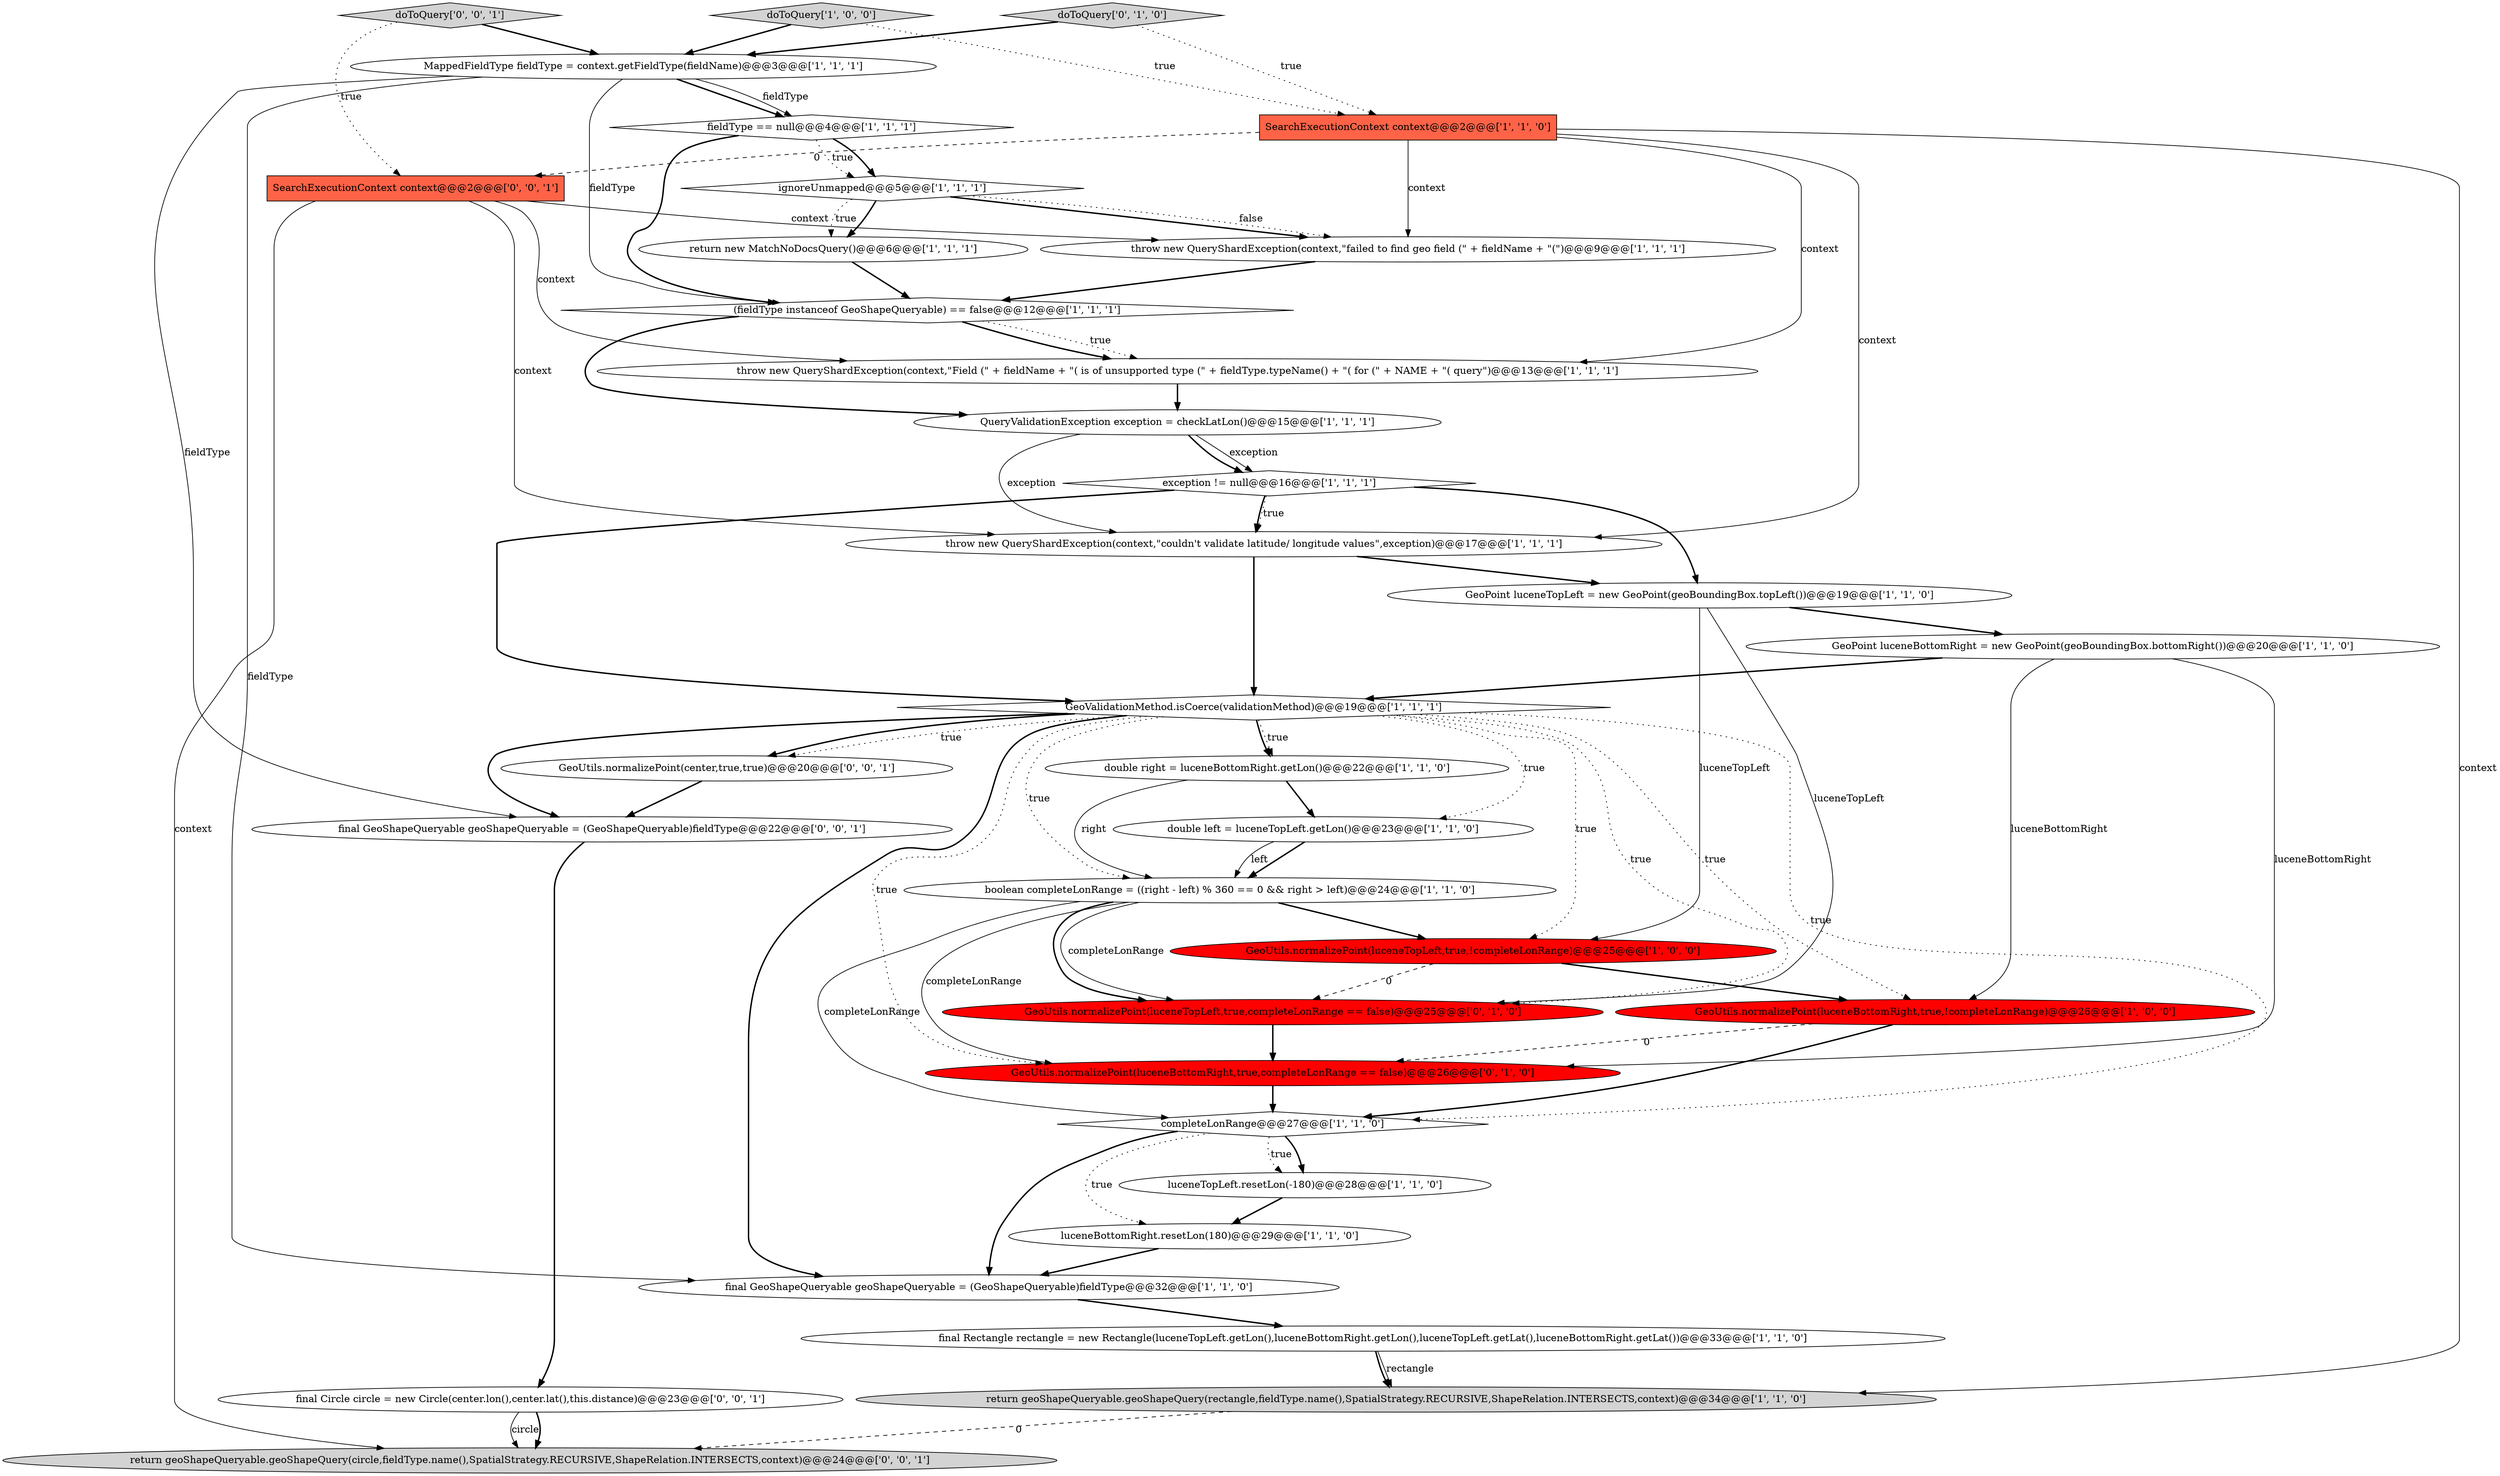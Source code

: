 digraph {
17 [style = filled, label = "final GeoShapeQueryable geoShapeQueryable = (GeoShapeQueryable)fieldType@@@32@@@['1', '1', '0']", fillcolor = white, shape = ellipse image = "AAA0AAABBB1BBB"];
6 [style = filled, label = "boolean completeLonRange = ((right - left) % 360 == 0 && right > left)@@@24@@@['1', '1', '0']", fillcolor = white, shape = ellipse image = "AAA0AAABBB1BBB"];
14 [style = filled, label = "double left = luceneTopLeft.getLon()@@@23@@@['1', '1', '0']", fillcolor = white, shape = ellipse image = "AAA0AAABBB1BBB"];
22 [style = filled, label = "throw new QueryShardException(context,\"Field (\" + fieldName + \"( is of unsupported type (\" + fieldType.typeName() + \"( for (\" + NAME + \"( query\")@@@13@@@['1', '1', '1']", fillcolor = white, shape = ellipse image = "AAA0AAABBB1BBB"];
20 [style = filled, label = "ignoreUnmapped@@@5@@@['1', '1', '1']", fillcolor = white, shape = diamond image = "AAA0AAABBB1BBB"];
25 [style = filled, label = "QueryValidationException exception = checkLatLon()@@@15@@@['1', '1', '1']", fillcolor = white, shape = ellipse image = "AAA0AAABBB1BBB"];
4 [style = filled, label = "MappedFieldType fieldType = context.getFieldType(fieldName)@@@3@@@['1', '1', '1']", fillcolor = white, shape = ellipse image = "AAA0AAABBB1BBB"];
33 [style = filled, label = "return geoShapeQueryable.geoShapeQuery(circle,fieldType.name(),SpatialStrategy.RECURSIVE,ShapeRelation.INTERSECTS,context)@@@24@@@['0', '0', '1']", fillcolor = lightgray, shape = ellipse image = "AAA0AAABBB3BBB"];
28 [style = filled, label = "doToQuery['0', '1', '0']", fillcolor = lightgray, shape = diamond image = "AAA0AAABBB2BBB"];
26 [style = filled, label = "GeoUtils.normalizePoint(luceneTopLeft,true,completeLonRange == false)@@@25@@@['0', '1', '0']", fillcolor = red, shape = ellipse image = "AAA1AAABBB2BBB"];
8 [style = filled, label = "final Rectangle rectangle = new Rectangle(luceneTopLeft.getLon(),luceneBottomRight.getLon(),luceneTopLeft.getLat(),luceneBottomRight.getLat())@@@33@@@['1', '1', '0']", fillcolor = white, shape = ellipse image = "AAA0AAABBB1BBB"];
23 [style = filled, label = "(fieldType instanceof GeoShapeQueryable) == false@@@12@@@['1', '1', '1']", fillcolor = white, shape = diamond image = "AAA0AAABBB1BBB"];
18 [style = filled, label = "luceneTopLeft.resetLon(-180)@@@28@@@['1', '1', '0']", fillcolor = white, shape = ellipse image = "AAA0AAABBB1BBB"];
29 [style = filled, label = "final GeoShapeQueryable geoShapeQueryable = (GeoShapeQueryable)fieldType@@@22@@@['0', '0', '1']", fillcolor = white, shape = ellipse image = "AAA0AAABBB3BBB"];
30 [style = filled, label = "SearchExecutionContext context@@@2@@@['0', '0', '1']", fillcolor = tomato, shape = box image = "AAA0AAABBB3BBB"];
32 [style = filled, label = "final Circle circle = new Circle(center.lon(),center.lat(),this.distance)@@@23@@@['0', '0', '1']", fillcolor = white, shape = ellipse image = "AAA0AAABBB3BBB"];
21 [style = filled, label = "GeoValidationMethod.isCoerce(validationMethod)@@@19@@@['1', '1', '1']", fillcolor = white, shape = diamond image = "AAA0AAABBB1BBB"];
19 [style = filled, label = "GeoPoint luceneBottomRight = new GeoPoint(geoBoundingBox.bottomRight())@@@20@@@['1', '1', '0']", fillcolor = white, shape = ellipse image = "AAA0AAABBB1BBB"];
11 [style = filled, label = "GeoUtils.normalizePoint(luceneBottomRight,true,!completeLonRange)@@@26@@@['1', '0', '0']", fillcolor = red, shape = ellipse image = "AAA1AAABBB1BBB"];
27 [style = filled, label = "GeoUtils.normalizePoint(luceneBottomRight,true,completeLonRange == false)@@@26@@@['0', '1', '0']", fillcolor = red, shape = ellipse image = "AAA1AAABBB2BBB"];
0 [style = filled, label = "throw new QueryShardException(context,\"failed to find geo field (\" + fieldName + \"(\")@@@9@@@['1', '1', '1']", fillcolor = white, shape = ellipse image = "AAA0AAABBB1BBB"];
3 [style = filled, label = "GeoPoint luceneTopLeft = new GeoPoint(geoBoundingBox.topLeft())@@@19@@@['1', '1', '0']", fillcolor = white, shape = ellipse image = "AAA0AAABBB1BBB"];
34 [style = filled, label = "GeoUtils.normalizePoint(center,true,true)@@@20@@@['0', '0', '1']", fillcolor = white, shape = ellipse image = "AAA0AAABBB3BBB"];
9 [style = filled, label = "SearchExecutionContext context@@@2@@@['1', '1', '0']", fillcolor = tomato, shape = box image = "AAA0AAABBB1BBB"];
31 [style = filled, label = "doToQuery['0', '0', '1']", fillcolor = lightgray, shape = diamond image = "AAA0AAABBB3BBB"];
1 [style = filled, label = "double right = luceneBottomRight.getLon()@@@22@@@['1', '1', '0']", fillcolor = white, shape = ellipse image = "AAA0AAABBB1BBB"];
2 [style = filled, label = "throw new QueryShardException(context,\"couldn't validate latitude/ longitude values\",exception)@@@17@@@['1', '1', '1']", fillcolor = white, shape = ellipse image = "AAA0AAABBB1BBB"];
13 [style = filled, label = "luceneBottomRight.resetLon(180)@@@29@@@['1', '1', '0']", fillcolor = white, shape = ellipse image = "AAA0AAABBB1BBB"];
12 [style = filled, label = "completeLonRange@@@27@@@['1', '1', '0']", fillcolor = white, shape = diamond image = "AAA0AAABBB1BBB"];
24 [style = filled, label = "return geoShapeQueryable.geoShapeQuery(rectangle,fieldType.name(),SpatialStrategy.RECURSIVE,ShapeRelation.INTERSECTS,context)@@@34@@@['1', '1', '0']", fillcolor = lightgray, shape = ellipse image = "AAA0AAABBB1BBB"];
10 [style = filled, label = "GeoUtils.normalizePoint(luceneTopLeft,true,!completeLonRange)@@@25@@@['1', '0', '0']", fillcolor = red, shape = ellipse image = "AAA1AAABBB1BBB"];
16 [style = filled, label = "fieldType == null@@@4@@@['1', '1', '1']", fillcolor = white, shape = diamond image = "AAA0AAABBB1BBB"];
15 [style = filled, label = "doToQuery['1', '0', '0']", fillcolor = lightgray, shape = diamond image = "AAA0AAABBB1BBB"];
5 [style = filled, label = "exception != null@@@16@@@['1', '1', '1']", fillcolor = white, shape = diamond image = "AAA0AAABBB1BBB"];
7 [style = filled, label = "return new MatchNoDocsQuery()@@@6@@@['1', '1', '1']", fillcolor = white, shape = ellipse image = "AAA0AAABBB1BBB"];
5->3 [style = bold, label=""];
21->12 [style = dotted, label="true"];
32->33 [style = solid, label="circle"];
4->23 [style = solid, label="fieldType"];
21->11 [style = dotted, label="true"];
23->22 [style = dotted, label="true"];
6->12 [style = solid, label="completeLonRange"];
20->0 [style = bold, label=""];
30->0 [style = solid, label="context"];
4->17 [style = solid, label="fieldType"];
21->27 [style = dotted, label="true"];
16->20 [style = dotted, label="true"];
6->26 [style = solid, label="completeLonRange"];
15->9 [style = dotted, label="true"];
25->2 [style = solid, label="exception"];
13->17 [style = bold, label=""];
30->33 [style = solid, label="context"];
23->22 [style = bold, label=""];
21->26 [style = dotted, label="true"];
3->19 [style = bold, label=""];
8->24 [style = solid, label="rectangle"];
21->1 [style = bold, label=""];
4->29 [style = solid, label="fieldType"];
12->18 [style = bold, label=""];
9->30 [style = dashed, label="0"];
4->16 [style = bold, label=""];
10->11 [style = bold, label=""];
22->25 [style = bold, label=""];
23->25 [style = bold, label=""];
27->12 [style = bold, label=""];
24->33 [style = dashed, label="0"];
9->0 [style = solid, label="context"];
31->4 [style = bold, label=""];
11->12 [style = bold, label=""];
12->18 [style = dotted, label="true"];
5->21 [style = bold, label=""];
31->30 [style = dotted, label="true"];
26->27 [style = bold, label=""];
4->16 [style = solid, label="fieldType"];
21->29 [style = bold, label=""];
0->23 [style = bold, label=""];
2->21 [style = bold, label=""];
29->32 [style = bold, label=""];
7->23 [style = bold, label=""];
28->9 [style = dotted, label="true"];
20->7 [style = bold, label=""];
16->20 [style = bold, label=""];
14->6 [style = bold, label=""];
21->6 [style = dotted, label="true"];
8->24 [style = bold, label=""];
17->8 [style = bold, label=""];
34->29 [style = bold, label=""];
6->26 [style = bold, label=""];
1->6 [style = solid, label="right"];
2->3 [style = bold, label=""];
12->17 [style = bold, label=""];
21->34 [style = bold, label=""];
25->5 [style = solid, label="exception"];
16->23 [style = bold, label=""];
20->7 [style = dotted, label="true"];
21->10 [style = dotted, label="true"];
19->11 [style = solid, label="luceneBottomRight"];
32->33 [style = bold, label=""];
6->27 [style = solid, label="completeLonRange"];
12->13 [style = dotted, label="true"];
6->10 [style = bold, label=""];
3->10 [style = solid, label="luceneTopLeft"];
25->5 [style = bold, label=""];
11->27 [style = dashed, label="0"];
5->2 [style = dotted, label="true"];
19->21 [style = bold, label=""];
30->22 [style = solid, label="context"];
20->0 [style = dotted, label="false"];
21->1 [style = dotted, label="true"];
3->26 [style = solid, label="luceneTopLeft"];
21->34 [style = dotted, label="true"];
19->27 [style = solid, label="luceneBottomRight"];
14->6 [style = solid, label="left"];
5->2 [style = bold, label=""];
10->26 [style = dashed, label="0"];
9->22 [style = solid, label="context"];
9->2 [style = solid, label="context"];
30->2 [style = solid, label="context"];
15->4 [style = bold, label=""];
21->14 [style = dotted, label="true"];
18->13 [style = bold, label=""];
1->14 [style = bold, label=""];
21->17 [style = bold, label=""];
28->4 [style = bold, label=""];
9->24 [style = solid, label="context"];
}
